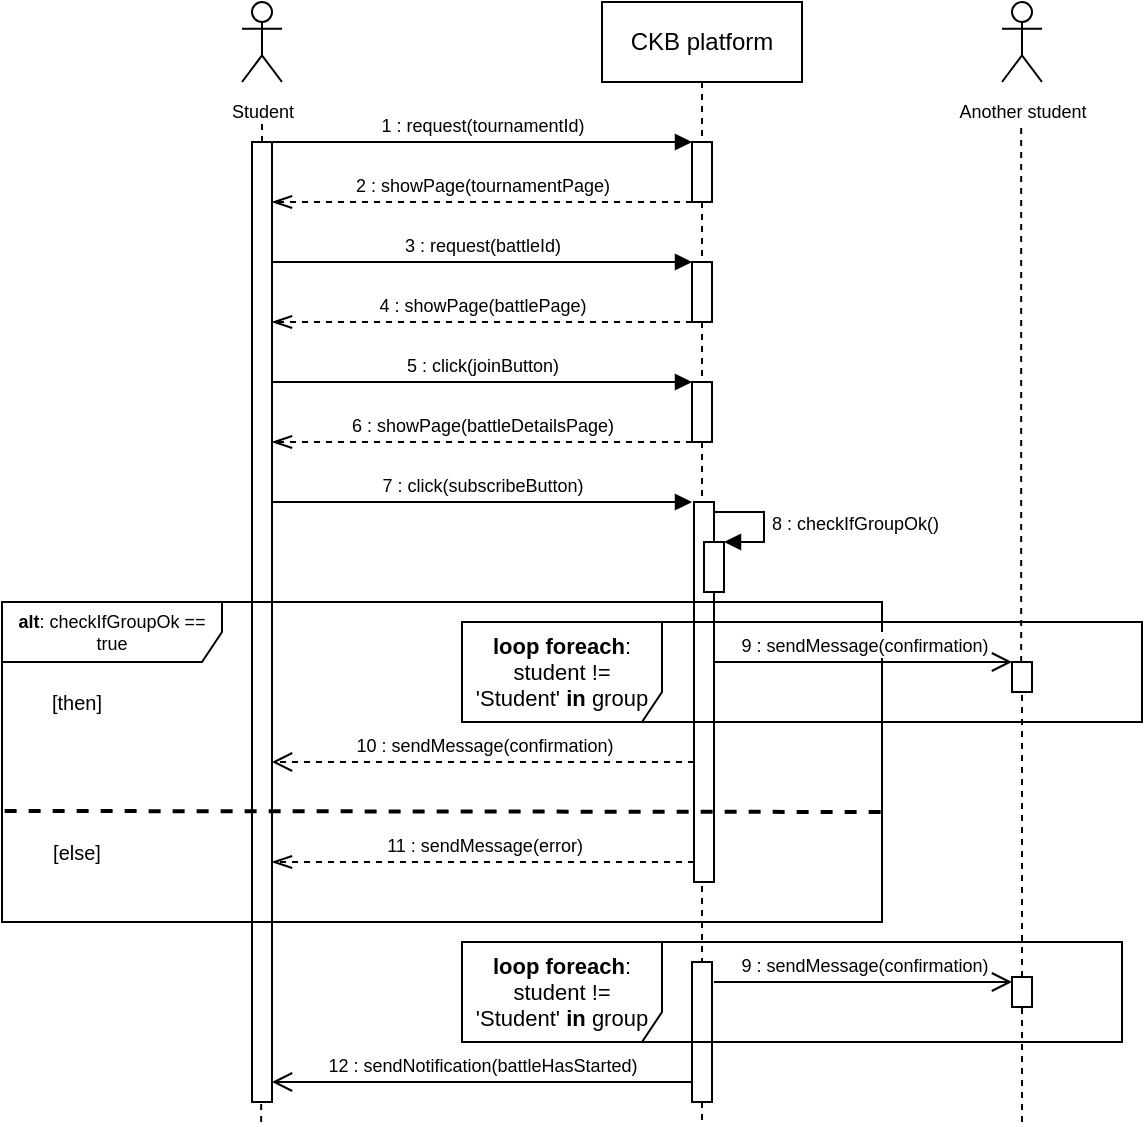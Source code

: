 <mxfile version="22.1.7" type="device">
  <diagram name="Page-1" id="2YBvvXClWsGukQMizWep">
    <mxGraphModel dx="1562" dy="748" grid="1" gridSize="10" guides="1" tooltips="1" connect="1" arrows="1" fold="1" page="1" pageScale="1" pageWidth="850" pageHeight="1100" math="0" shadow="0">
      <root>
        <mxCell id="0" />
        <mxCell id="1" parent="0" />
        <mxCell id="H7tFUwHHGjklYm28nn-4-1" value="CKB platform" style="shape=umlLifeline;perimeter=lifelinePerimeter;whiteSpace=wrap;html=1;container=0;dropTarget=0;collapsible=0;recursiveResize=0;outlineConnect=0;portConstraint=eastwest;newEdgeStyle={&quot;edgeStyle&quot;:&quot;elbowEdgeStyle&quot;,&quot;elbow&quot;:&quot;vertical&quot;,&quot;curved&quot;:0,&quot;rounded&quot;:0};" vertex="1" parent="1">
          <mxGeometry x="80" y="40" width="100" height="560" as="geometry" />
        </mxCell>
        <mxCell id="H7tFUwHHGjklYm28nn-4-2" value="" style="html=1;points=[];perimeter=orthogonalPerimeter;outlineConnect=0;targetShapes=umlLifeline;portConstraint=eastwest;newEdgeStyle={&quot;edgeStyle&quot;:&quot;elbowEdgeStyle&quot;,&quot;elbow&quot;:&quot;vertical&quot;,&quot;curved&quot;:0,&quot;rounded&quot;:0};" vertex="1" parent="H7tFUwHHGjklYm28nn-4-1">
          <mxGeometry x="45" y="70" width="10" height="30" as="geometry" />
        </mxCell>
        <mxCell id="H7tFUwHHGjklYm28nn-4-3" value="" style="html=1;points=[];perimeter=orthogonalPerimeter;outlineConnect=0;targetShapes=umlLifeline;portConstraint=eastwest;newEdgeStyle={&quot;edgeStyle&quot;:&quot;elbowEdgeStyle&quot;,&quot;elbow&quot;:&quot;vertical&quot;,&quot;curved&quot;:0,&quot;rounded&quot;:0};" vertex="1" parent="H7tFUwHHGjklYm28nn-4-1">
          <mxGeometry x="45" y="130" width="10" height="30" as="geometry" />
        </mxCell>
        <mxCell id="H7tFUwHHGjklYm28nn-4-37" value="" style="html=1;points=[];perimeter=orthogonalPerimeter;outlineConnect=0;targetShapes=umlLifeline;portConstraint=eastwest;newEdgeStyle={&quot;edgeStyle&quot;:&quot;elbowEdgeStyle&quot;,&quot;elbow&quot;:&quot;vertical&quot;,&quot;curved&quot;:0,&quot;rounded&quot;:0};" vertex="1" parent="H7tFUwHHGjklYm28nn-4-1">
          <mxGeometry x="45" y="190" width="10" height="30" as="geometry" />
        </mxCell>
        <mxCell id="H7tFUwHHGjklYm28nn-4-40" value="" style="html=1;points=[];perimeter=orthogonalPerimeter;outlineConnect=0;targetShapes=umlLifeline;portConstraint=eastwest;newEdgeStyle={&quot;edgeStyle&quot;:&quot;elbowEdgeStyle&quot;,&quot;elbow&quot;:&quot;vertical&quot;,&quot;curved&quot;:0,&quot;rounded&quot;:0};" vertex="1" parent="H7tFUwHHGjklYm28nn-4-1">
          <mxGeometry x="46" y="250" width="10" height="190" as="geometry" />
        </mxCell>
        <mxCell id="H7tFUwHHGjklYm28nn-4-41" value="" style="html=1;points=[[0,0,0,0,5],[0,1,0,0,-5],[1,0,0,0,5],[1,1,0,0,-5]];perimeter=orthogonalPerimeter;outlineConnect=0;targetShapes=umlLifeline;portConstraint=eastwest;newEdgeStyle={&quot;curved&quot;:0,&quot;rounded&quot;:0};" vertex="1" parent="H7tFUwHHGjklYm28nn-4-1">
          <mxGeometry x="51" y="270" width="10" height="25" as="geometry" />
        </mxCell>
        <mxCell id="H7tFUwHHGjklYm28nn-4-42" value="&lt;font style=&quot;font-size: 9px;&quot;&gt;8 : checkIfGroupOk()&lt;/font&gt;" style="html=1;align=left;spacingLeft=2;endArrow=block;rounded=0;edgeStyle=orthogonalEdgeStyle;curved=0;rounded=0;" edge="1" parent="H7tFUwHHGjklYm28nn-4-1" target="H7tFUwHHGjklYm28nn-4-41">
          <mxGeometry relative="1" as="geometry">
            <mxPoint x="56" y="255" as="sourcePoint" />
            <Array as="points">
              <mxPoint x="81" y="255" />
              <mxPoint x="81" y="270" />
            </Array>
          </mxGeometry>
        </mxCell>
        <mxCell id="H7tFUwHHGjklYm28nn-4-48" value="" style="html=1;points=[];perimeter=orthogonalPerimeter;outlineConnect=0;targetShapes=umlLifeline;portConstraint=eastwest;newEdgeStyle={&quot;edgeStyle&quot;:&quot;elbowEdgeStyle&quot;,&quot;elbow&quot;:&quot;vertical&quot;,&quot;curved&quot;:0,&quot;rounded&quot;:0};" vertex="1" parent="H7tFUwHHGjklYm28nn-4-1">
          <mxGeometry x="45" y="480" width="10" height="70" as="geometry" />
        </mxCell>
        <mxCell id="H7tFUwHHGjklYm28nn-4-7" value="&lt;font style=&quot;font-size: 9px;&quot;&gt;Student&lt;/font&gt;" style="shape=umlActor;verticalLabelPosition=bottom;verticalAlign=top;html=1;outlineConnect=0;" vertex="1" parent="1">
          <mxGeometry x="-100" y="40" width="20" height="40" as="geometry" />
        </mxCell>
        <mxCell id="H7tFUwHHGjklYm28nn-4-8" value="" style="endArrow=none;dashed=1;html=1;rounded=0;" edge="1" parent="1" source="H7tFUwHHGjklYm28nn-4-9">
          <mxGeometry width="50" height="50" relative="1" as="geometry">
            <mxPoint x="-90" y="350" as="sourcePoint" />
            <mxPoint x="-90" y="100" as="targetPoint" />
          </mxGeometry>
        </mxCell>
        <mxCell id="H7tFUwHHGjklYm28nn-4-9" value="" style="html=1;points=[];perimeter=orthogonalPerimeter;outlineConnect=0;targetShapes=umlLifeline;portConstraint=eastwest;newEdgeStyle={&quot;edgeStyle&quot;:&quot;elbowEdgeStyle&quot;,&quot;elbow&quot;:&quot;vertical&quot;,&quot;curved&quot;:0,&quot;rounded&quot;:0};" vertex="1" parent="1">
          <mxGeometry x="-95" y="110" width="10" height="480" as="geometry" />
        </mxCell>
        <mxCell id="H7tFUwHHGjklYm28nn-4-10" value="&lt;font style=&quot;font-size: 9px;&quot;&gt;1 : request(tournamentId)&lt;/font&gt;" style="html=1;verticalAlign=bottom;endArrow=block;edgeStyle=elbowEdgeStyle;elbow=horizontal;curved=0;rounded=0;" edge="1" parent="1" source="H7tFUwHHGjklYm28nn-4-9" target="H7tFUwHHGjklYm28nn-4-2">
          <mxGeometry relative="1" as="geometry">
            <mxPoint x="-50" y="110" as="sourcePoint" />
            <Array as="points">
              <mxPoint x="30" y="110" />
            </Array>
            <mxPoint x="115" y="110" as="targetPoint" />
          </mxGeometry>
        </mxCell>
        <mxCell id="H7tFUwHHGjklYm28nn-4-11" value="&lt;font style=&quot;font-size: 9px;&quot;&gt;2 : showPage(tournamentPage)&lt;/font&gt;" style="html=1;verticalAlign=bottom;endArrow=openThin;dashed=1;endSize=8;edgeStyle=elbowEdgeStyle;elbow=vertical;curved=0;rounded=0;endFill=0;" edge="1" parent="1" source="H7tFUwHHGjklYm28nn-4-2" target="H7tFUwHHGjklYm28nn-4-9">
          <mxGeometry relative="1" as="geometry">
            <mxPoint x="-50" y="140" as="targetPoint" />
            <Array as="points">
              <mxPoint x="5" y="140" />
            </Array>
            <mxPoint x="80" y="140" as="sourcePoint" />
          </mxGeometry>
        </mxCell>
        <mxCell id="H7tFUwHHGjklYm28nn-4-12" value="&lt;font style=&quot;font-size: 9px;&quot;&gt;3&amp;nbsp;: request(battleId)&lt;/font&gt;" style="html=1;verticalAlign=bottom;endArrow=block;edgeStyle=elbowEdgeStyle;elbow=vertical;curved=0;rounded=0;" edge="1" parent="1" source="H7tFUwHHGjklYm28nn-4-9" target="H7tFUwHHGjklYm28nn-4-3">
          <mxGeometry relative="1" as="geometry">
            <mxPoint x="-80" y="190" as="sourcePoint" />
            <Array as="points">
              <mxPoint x="30" y="170" />
            </Array>
            <mxPoint x="90" y="200" as="targetPoint" />
          </mxGeometry>
        </mxCell>
        <mxCell id="H7tFUwHHGjklYm28nn-4-14" value="&lt;font style=&quot;font-size: 9px;&quot;&gt;4 : showPage(battlePage)&lt;/font&gt;" style="html=1;verticalAlign=bottom;endArrow=openThin;dashed=1;endSize=8;edgeStyle=elbowEdgeStyle;elbow=vertical;curved=0;rounded=0;endFill=0;" edge="1" parent="1" source="H7tFUwHHGjklYm28nn-4-3" target="H7tFUwHHGjklYm28nn-4-9">
          <mxGeometry relative="1" as="geometry">
            <mxPoint x="-85" y="230" as="targetPoint" />
            <Array as="points">
              <mxPoint x="120" y="200" />
            </Array>
            <mxPoint x="125" y="230" as="sourcePoint" />
          </mxGeometry>
        </mxCell>
        <mxCell id="H7tFUwHHGjklYm28nn-4-30" value="&lt;p style=&quot;line-height: 120%; font-size: 9px;&quot;&gt;&lt;font style=&quot;font-size: 9px;&quot;&gt;&lt;b&gt;alt&lt;/b&gt;: checkIfGroupOk == true&lt;/font&gt;&lt;/p&gt;" style="shape=umlFrame;whiteSpace=wrap;html=1;pointerEvents=0;width=110;height=30;verticalAlign=middle;horizontal=1;labelPosition=center;verticalLabelPosition=middle;align=center;" vertex="1" parent="1">
          <mxGeometry x="-220" y="340" width="440" height="160" as="geometry" />
        </mxCell>
        <mxCell id="H7tFUwHHGjklYm28nn-4-32" value="" style="endArrow=none;dashed=1;html=1;rounded=0;strokeWidth=2;exitX=0.003;exitY=0.653;exitDx=0;exitDy=0;exitPerimeter=0;" edge="1" parent="1" source="H7tFUwHHGjklYm28nn-4-30">
          <mxGeometry width="50" height="50" relative="1" as="geometry">
            <mxPoint x="-210" y="445" as="sourcePoint" />
            <mxPoint x="220" y="445" as="targetPoint" />
          </mxGeometry>
        </mxCell>
        <mxCell id="H7tFUwHHGjklYm28nn-4-36" value="&lt;font style=&quot;font-size: 9px;&quot;&gt;5 : click(joinButton)&lt;/font&gt;" style="html=1;verticalAlign=bottom;endArrow=block;edgeStyle=elbowEdgeStyle;elbow=horizontal;curved=0;rounded=0;" edge="1" parent="1">
          <mxGeometry relative="1" as="geometry">
            <mxPoint x="-85" y="230" as="sourcePoint" />
            <Array as="points">
              <mxPoint x="30" y="230" />
            </Array>
            <mxPoint x="125" y="230" as="targetPoint" />
            <mxPoint as="offset" />
          </mxGeometry>
        </mxCell>
        <mxCell id="H7tFUwHHGjklYm28nn-4-38" value="&lt;font style=&quot;font-size: 9px;&quot;&gt;6 : showPage(battleDetailsPage)&lt;/font&gt;" style="html=1;verticalAlign=bottom;endArrow=openThin;dashed=1;endSize=8;edgeStyle=elbowEdgeStyle;elbow=vertical;curved=0;rounded=0;endFill=0;" edge="1" parent="1" source="H7tFUwHHGjklYm28nn-4-37" target="H7tFUwHHGjklYm28nn-4-9">
          <mxGeometry relative="1" as="geometry">
            <mxPoint x="-80" y="260" as="targetPoint" />
            <Array as="points">
              <mxPoint x="20" y="260" />
            </Array>
            <mxPoint x="130" y="260" as="sourcePoint" />
          </mxGeometry>
        </mxCell>
        <mxCell id="H7tFUwHHGjklYm28nn-4-39" value="&lt;font style=&quot;font-size: 9px;&quot;&gt;7 : click(subscribeButton)&lt;/font&gt;" style="html=1;verticalAlign=bottom;endArrow=block;edgeStyle=elbowEdgeStyle;elbow=horizontal;curved=0;rounded=0;" edge="1" parent="1">
          <mxGeometry relative="1" as="geometry">
            <mxPoint x="-85" y="290" as="sourcePoint" />
            <Array as="points">
              <mxPoint x="30" y="290" />
            </Array>
            <mxPoint x="125" y="290" as="targetPoint" />
          </mxGeometry>
        </mxCell>
        <mxCell id="H7tFUwHHGjklYm28nn-4-45" value="&lt;font style=&quot;font-size: 9px;&quot;&gt;9 : sendMessage(confirmation)&lt;/font&gt;" style="html=1;verticalAlign=bottom;endArrow=open;endSize=8;edgeStyle=elbowEdgeStyle;elbow=vertical;curved=0;rounded=0;endFill=0;" edge="1" parent="1" target="H7tFUwHHGjklYm28nn-4-56">
          <mxGeometry relative="1" as="geometry">
            <mxPoint x="115" y="370" as="targetPoint" />
            <Array as="points">
              <mxPoint x="230" y="370" />
            </Array>
            <mxPoint x="136" y="370" as="sourcePoint" />
          </mxGeometry>
        </mxCell>
        <mxCell id="H7tFUwHHGjklYm28nn-4-46" value="&lt;p style=&quot;line-height: 120%; font-size: 11px;&quot;&gt;&lt;b style=&quot;border-color: var(--border-color);&quot;&gt;loop foreach&lt;/b&gt;: student != &#39;Student&#39;&amp;nbsp;&lt;b style=&quot;border-color: var(--border-color);&quot;&gt;in&amp;nbsp;&lt;/b&gt;&lt;span style=&quot;&quot;&gt;group&lt;/span&gt;&lt;br&gt;&lt;/p&gt;" style="shape=umlFrame;whiteSpace=wrap;html=1;pointerEvents=0;width=100;height=50;verticalAlign=middle;horizontal=1;labelPosition=center;verticalLabelPosition=middle;align=center;" vertex="1" parent="1">
          <mxGeometry x="10" y="350" width="340" height="50" as="geometry" />
        </mxCell>
        <mxCell id="H7tFUwHHGjklYm28nn-4-47" value="&lt;font style=&quot;font-size: 9px;&quot;&gt;11 : sendMessage(error)&lt;/font&gt;" style="html=1;verticalAlign=bottom;endArrow=openThin;dashed=1;endSize=8;edgeStyle=elbowEdgeStyle;elbow=vertical;curved=0;rounded=0;endFill=0;" edge="1" parent="1">
          <mxGeometry relative="1" as="geometry">
            <mxPoint x="-85" y="470" as="targetPoint" />
            <Array as="points">
              <mxPoint x="30" y="470" />
            </Array>
            <mxPoint x="126" y="470" as="sourcePoint" />
          </mxGeometry>
        </mxCell>
        <mxCell id="H7tFUwHHGjklYm28nn-4-50" value="&lt;p style=&quot;line-height: 120%; font-size: 11px;&quot;&gt;&lt;b style=&quot;border-color: var(--border-color);&quot;&gt;loop foreach&lt;/b&gt;: student != &#39;Student&#39;&amp;nbsp;&lt;b style=&quot;border-color: var(--border-color);&quot;&gt;in&amp;nbsp;&lt;/b&gt;&lt;span style=&quot;&quot;&gt;group&lt;/span&gt;&lt;br&gt;&lt;/p&gt;" style="shape=umlFrame;whiteSpace=wrap;html=1;pointerEvents=0;width=100;height=50;verticalAlign=middle;horizontal=1;labelPosition=center;verticalLabelPosition=middle;align=center;" vertex="1" parent="1">
          <mxGeometry x="10" y="510" width="330" height="50" as="geometry" />
        </mxCell>
        <mxCell id="H7tFUwHHGjklYm28nn-4-51" value="" style="endArrow=none;dashed=1;html=1;rounded=0;" edge="1" parent="1">
          <mxGeometry width="50" height="50" relative="1" as="geometry">
            <mxPoint x="-90.42" y="600" as="sourcePoint" />
            <mxPoint x="-90.42" y="590" as="targetPoint" />
          </mxGeometry>
        </mxCell>
        <mxCell id="H7tFUwHHGjklYm28nn-4-52" value="&lt;font style=&quot;font-size: 9px;&quot;&gt;Another student&lt;/font&gt;" style="shape=umlActor;verticalLabelPosition=bottom;verticalAlign=top;html=1;outlineConnect=0;" vertex="1" parent="1">
          <mxGeometry x="280" y="40" width="20" height="40" as="geometry" />
        </mxCell>
        <mxCell id="H7tFUwHHGjklYm28nn-4-55" value="" style="endArrow=none;dashed=1;html=1;rounded=0;" edge="1" parent="1" source="H7tFUwHHGjklYm28nn-4-56">
          <mxGeometry width="50" height="50" relative="1" as="geometry">
            <mxPoint x="289.58" y="460" as="sourcePoint" />
            <mxPoint x="289.58" y="100" as="targetPoint" />
          </mxGeometry>
        </mxCell>
        <mxCell id="H7tFUwHHGjklYm28nn-4-57" value="" style="endArrow=none;dashed=1;html=1;rounded=0;" edge="1" parent="1" source="H7tFUwHHGjklYm28nn-4-60" target="H7tFUwHHGjklYm28nn-4-56">
          <mxGeometry width="50" height="50" relative="1" as="geometry">
            <mxPoint x="290" y="580" as="sourcePoint" />
            <mxPoint x="289.58" y="100" as="targetPoint" />
          </mxGeometry>
        </mxCell>
        <mxCell id="H7tFUwHHGjklYm28nn-4-56" value="" style="html=1;points=[];perimeter=orthogonalPerimeter;outlineConnect=0;targetShapes=umlLifeline;portConstraint=eastwest;newEdgeStyle={&quot;edgeStyle&quot;:&quot;elbowEdgeStyle&quot;,&quot;elbow&quot;:&quot;vertical&quot;,&quot;curved&quot;:0,&quot;rounded&quot;:0};" vertex="1" parent="1">
          <mxGeometry x="285" y="370" width="10" height="15" as="geometry" />
        </mxCell>
        <mxCell id="H7tFUwHHGjklYm28nn-4-58" value="&lt;font style=&quot;font-size: 9px;&quot;&gt;10 : sendMessage(confirmation)&lt;/font&gt;" style="html=1;verticalAlign=bottom;endArrow=open;endSize=8;edgeStyle=elbowEdgeStyle;elbow=vertical;curved=0;rounded=0;endFill=0;dashed=1;" edge="1" parent="1" source="H7tFUwHHGjklYm28nn-4-40" target="H7tFUwHHGjklYm28nn-4-9">
          <mxGeometry relative="1" as="geometry">
            <mxPoint x="109" y="419.58" as="targetPoint" />
            <Array as="points">
              <mxPoint x="60" y="420" />
            </Array>
            <mxPoint x="-40" y="419.58" as="sourcePoint" />
          </mxGeometry>
        </mxCell>
        <mxCell id="H7tFUwHHGjklYm28nn-4-59" value="&lt;font style=&quot;font-size: 9px;&quot;&gt;9 : sendMessage(confirmation)&lt;/font&gt;" style="html=1;verticalAlign=bottom;endArrow=open;endSize=8;edgeStyle=elbowEdgeStyle;elbow=vertical;curved=0;rounded=0;endFill=0;" edge="1" parent="1">
          <mxGeometry relative="1" as="geometry">
            <mxPoint x="285" y="530" as="targetPoint" />
            <Array as="points">
              <mxPoint x="230" y="530" />
            </Array>
            <mxPoint x="136" y="530" as="sourcePoint" />
          </mxGeometry>
        </mxCell>
        <mxCell id="H7tFUwHHGjklYm28nn-4-61" value="" style="endArrow=none;dashed=1;html=1;rounded=0;" edge="1" parent="1" target="H7tFUwHHGjklYm28nn-4-60">
          <mxGeometry width="50" height="50" relative="1" as="geometry">
            <mxPoint x="290" y="600" as="sourcePoint" />
            <mxPoint x="290" y="385" as="targetPoint" />
          </mxGeometry>
        </mxCell>
        <mxCell id="H7tFUwHHGjklYm28nn-4-60" value="" style="html=1;points=[];perimeter=orthogonalPerimeter;outlineConnect=0;targetShapes=umlLifeline;portConstraint=eastwest;newEdgeStyle={&quot;edgeStyle&quot;:&quot;elbowEdgeStyle&quot;,&quot;elbow&quot;:&quot;vertical&quot;,&quot;curved&quot;:0,&quot;rounded&quot;:0};" vertex="1" parent="1">
          <mxGeometry x="285" y="527.5" width="10" height="15" as="geometry" />
        </mxCell>
        <mxCell id="H7tFUwHHGjklYm28nn-4-49" value="&lt;font style=&quot;font-size: 9px;&quot;&gt;12 : sendNotification(battleHasStarted)&lt;/font&gt;" style="html=1;verticalAlign=bottom;endArrow=open;endSize=8;edgeStyle=elbowEdgeStyle;elbow=vertical;curved=0;rounded=0;endFill=0;" edge="1" parent="1" source="H7tFUwHHGjklYm28nn-4-48" target="H7tFUwHHGjklYm28nn-4-9">
          <mxGeometry relative="1" as="geometry">
            <mxPoint x="-86" y="530" as="targetPoint" />
            <Array as="points">
              <mxPoint x="30" y="580" />
            </Array>
            <mxPoint x="124" y="530" as="sourcePoint" />
          </mxGeometry>
        </mxCell>
        <mxCell id="H7tFUwHHGjklYm28nn-4-62" value="[then]" style="text;html=1;strokeColor=none;fillColor=none;align=center;verticalAlign=middle;whiteSpace=wrap;rounded=0;fontSize=10;" vertex="1" parent="1">
          <mxGeometry x="-200" y="385" width="35" height="10" as="geometry" />
        </mxCell>
        <mxCell id="H7tFUwHHGjklYm28nn-4-63" value="[else]" style="text;html=1;strokeColor=none;fillColor=none;align=center;verticalAlign=middle;whiteSpace=wrap;rounded=0;fontSize=10;" vertex="1" parent="1">
          <mxGeometry x="-200" y="460" width="35" height="10" as="geometry" />
        </mxCell>
      </root>
    </mxGraphModel>
  </diagram>
</mxfile>
